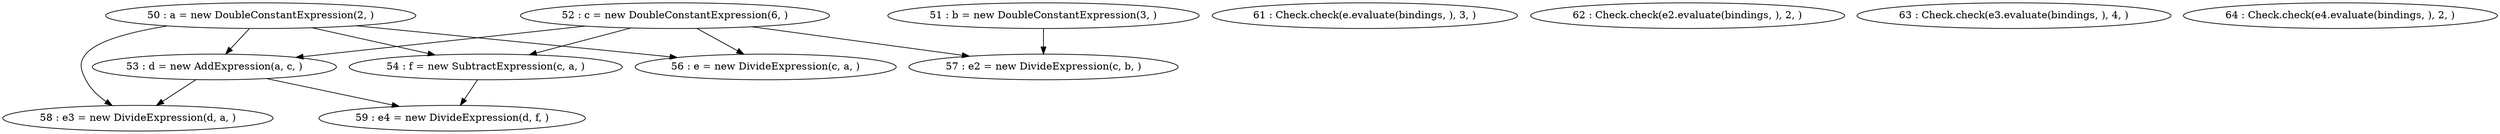 digraph G {
"50 : a = new DoubleConstantExpression(2, )"
"50 : a = new DoubleConstantExpression(2, )" -> "53 : d = new AddExpression(a, c, )"
"50 : a = new DoubleConstantExpression(2, )" -> "54 : f = new SubtractExpression(c, a, )"
"50 : a = new DoubleConstantExpression(2, )" -> "58 : e3 = new DivideExpression(d, a, )"
"50 : a = new DoubleConstantExpression(2, )" -> "56 : e = new DivideExpression(c, a, )"
"51 : b = new DoubleConstantExpression(3, )"
"51 : b = new DoubleConstantExpression(3, )" -> "57 : e2 = new DivideExpression(c, b, )"
"52 : c = new DoubleConstantExpression(6, )"
"52 : c = new DoubleConstantExpression(6, )" -> "53 : d = new AddExpression(a, c, )"
"52 : c = new DoubleConstantExpression(6, )" -> "54 : f = new SubtractExpression(c, a, )"
"52 : c = new DoubleConstantExpression(6, )" -> "56 : e = new DivideExpression(c, a, )"
"52 : c = new DoubleConstantExpression(6, )" -> "57 : e2 = new DivideExpression(c, b, )"
"53 : d = new AddExpression(a, c, )"
"53 : d = new AddExpression(a, c, )" -> "59 : e4 = new DivideExpression(d, f, )"
"53 : d = new AddExpression(a, c, )" -> "58 : e3 = new DivideExpression(d, a, )"
"54 : f = new SubtractExpression(c, a, )"
"54 : f = new SubtractExpression(c, a, )" -> "59 : e4 = new DivideExpression(d, f, )"
"56 : e = new DivideExpression(c, a, )"
"57 : e2 = new DivideExpression(c, b, )"
"58 : e3 = new DivideExpression(d, a, )"
"59 : e4 = new DivideExpression(d, f, )"
"61 : Check.check(e.evaluate(bindings, ), 3, )"
"62 : Check.check(e2.evaluate(bindings, ), 2, )"
"63 : Check.check(e3.evaluate(bindings, ), 4, )"
"64 : Check.check(e4.evaluate(bindings, ), 2, )"
}